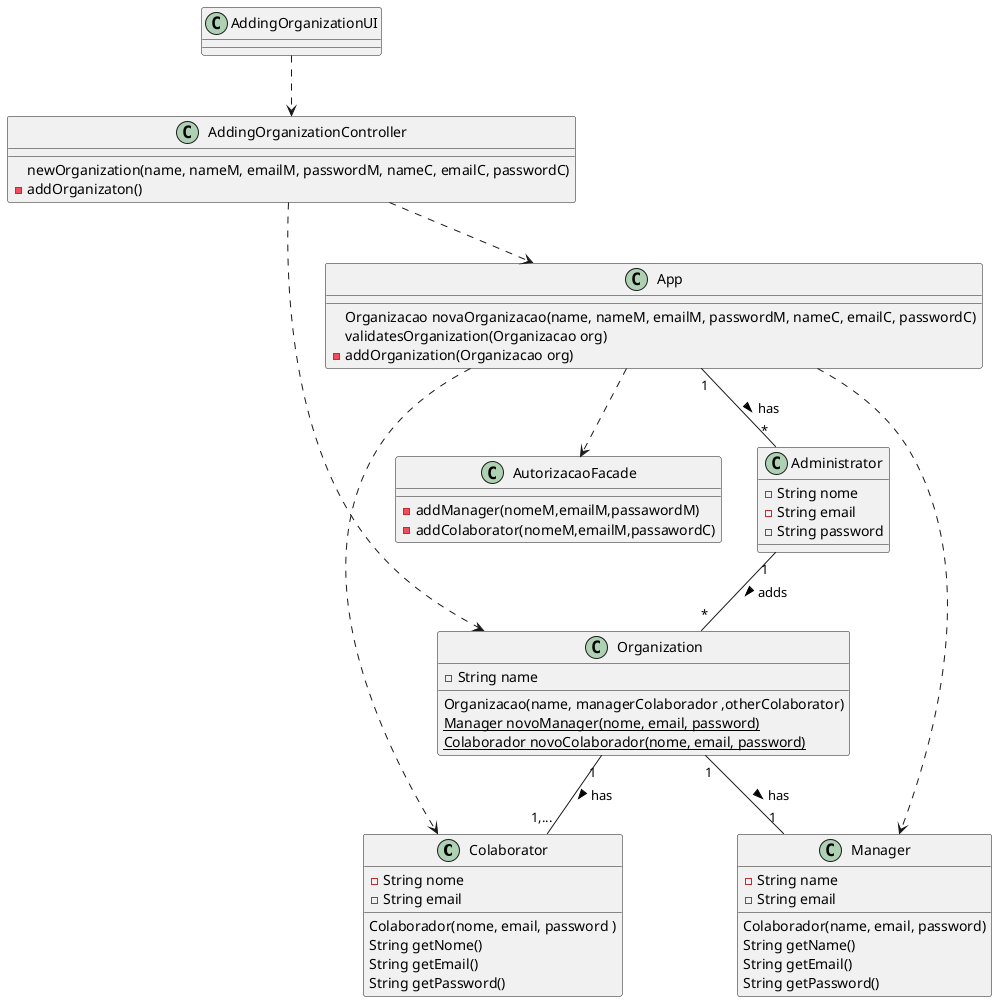 @startuml

class Colaborator {
  -String nome
  -String email
  Colaborador(nome, email, password )
  String getNome()
  String getEmail()
  String getPassword()
}

class Manager {
  -String name
  -String email
  Colaborador(name, email, password)
  String getName()
  String getEmail()
  String getPassword()
}

class Administrator {
- String nome
- String email
- String password
}

class Organization {
  -String name
  Organizacao(name, managerColaborador ,otherColaborator)
  {static} Manager novoManager(nome, email, password)
  {static} Colaborador novoColaborador(nome, email, password)
}

class App {
  
  Organizacao novaOrganizacao(name, nameM, emailM, passwordM, nameC, emailC, passwordC)
  validatesOrganization(Organizacao org)
  - addOrganization(Organizacao org) 
}

class AutorizacaoFacade {
   - addManager(nomeM,emailM,passawordM)
   - addColaborator(nomeM,emailM,passawordC)
}

class AddingOrganizationController {
    newOrganization(name, nameM, emailM, passwordM, nameC, emailC, passwordC)
   - addOrganizaton()
}

class AddingOrganizationUI {
}

AddingOrganizationUI ..> AddingOrganizationController
AddingOrganizationController ..> App
AddingOrganizationController ..> Organization
App ..> Colaborator
App ..> Manager
App ..> AutorizacaoFacade
Organization                 "1" -- "1,..."  Colaborator    : has >
Organization                 "1" -- "1"      Manager        : has >
Administrator                "1" -- "*"      Organization   : adds >
App                          "1" -- "*"      Administrator  : has >

@enduml
